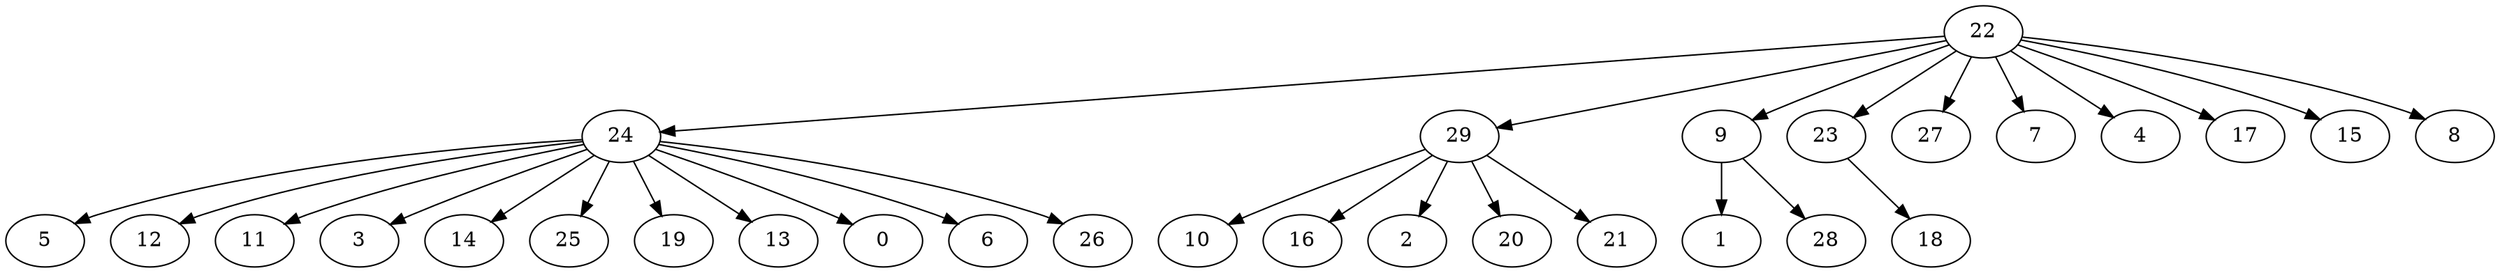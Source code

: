 digraph my_graph {
22 [label=22]
24 [label=24]
29 [label=29]
9 [label=9]
23 [label=23]
27 [label=27]
7 [label=7]
4 [label=4]
17 [label=17]
15 [label=15]
8 [label=8]
5 [label=5]
12 [label=12]
11 [label=11]
3 [label=3]
14 [label=14]
25 [label=25]
19 [label=19]
13 [label=13]
0 [label=0]
6 [label=6]
26 [label=26]
10 [label=10]
16 [label=16]
2 [label=2]
20 [label=20]
21 [label=21]
1 [label=1]
28 [label=28]
18 [label=18]
22->24
22->29
22->9
22->23
22->27
22->7
22->4
22->17
22->15
22->8
24->5
24->12
24->11
24->3
24->14
24->25
24->19
24->13
24->0
24->6
24->26
29->10
29->16
29->2
29->20
29->21
9->1
9->28
23->18
}